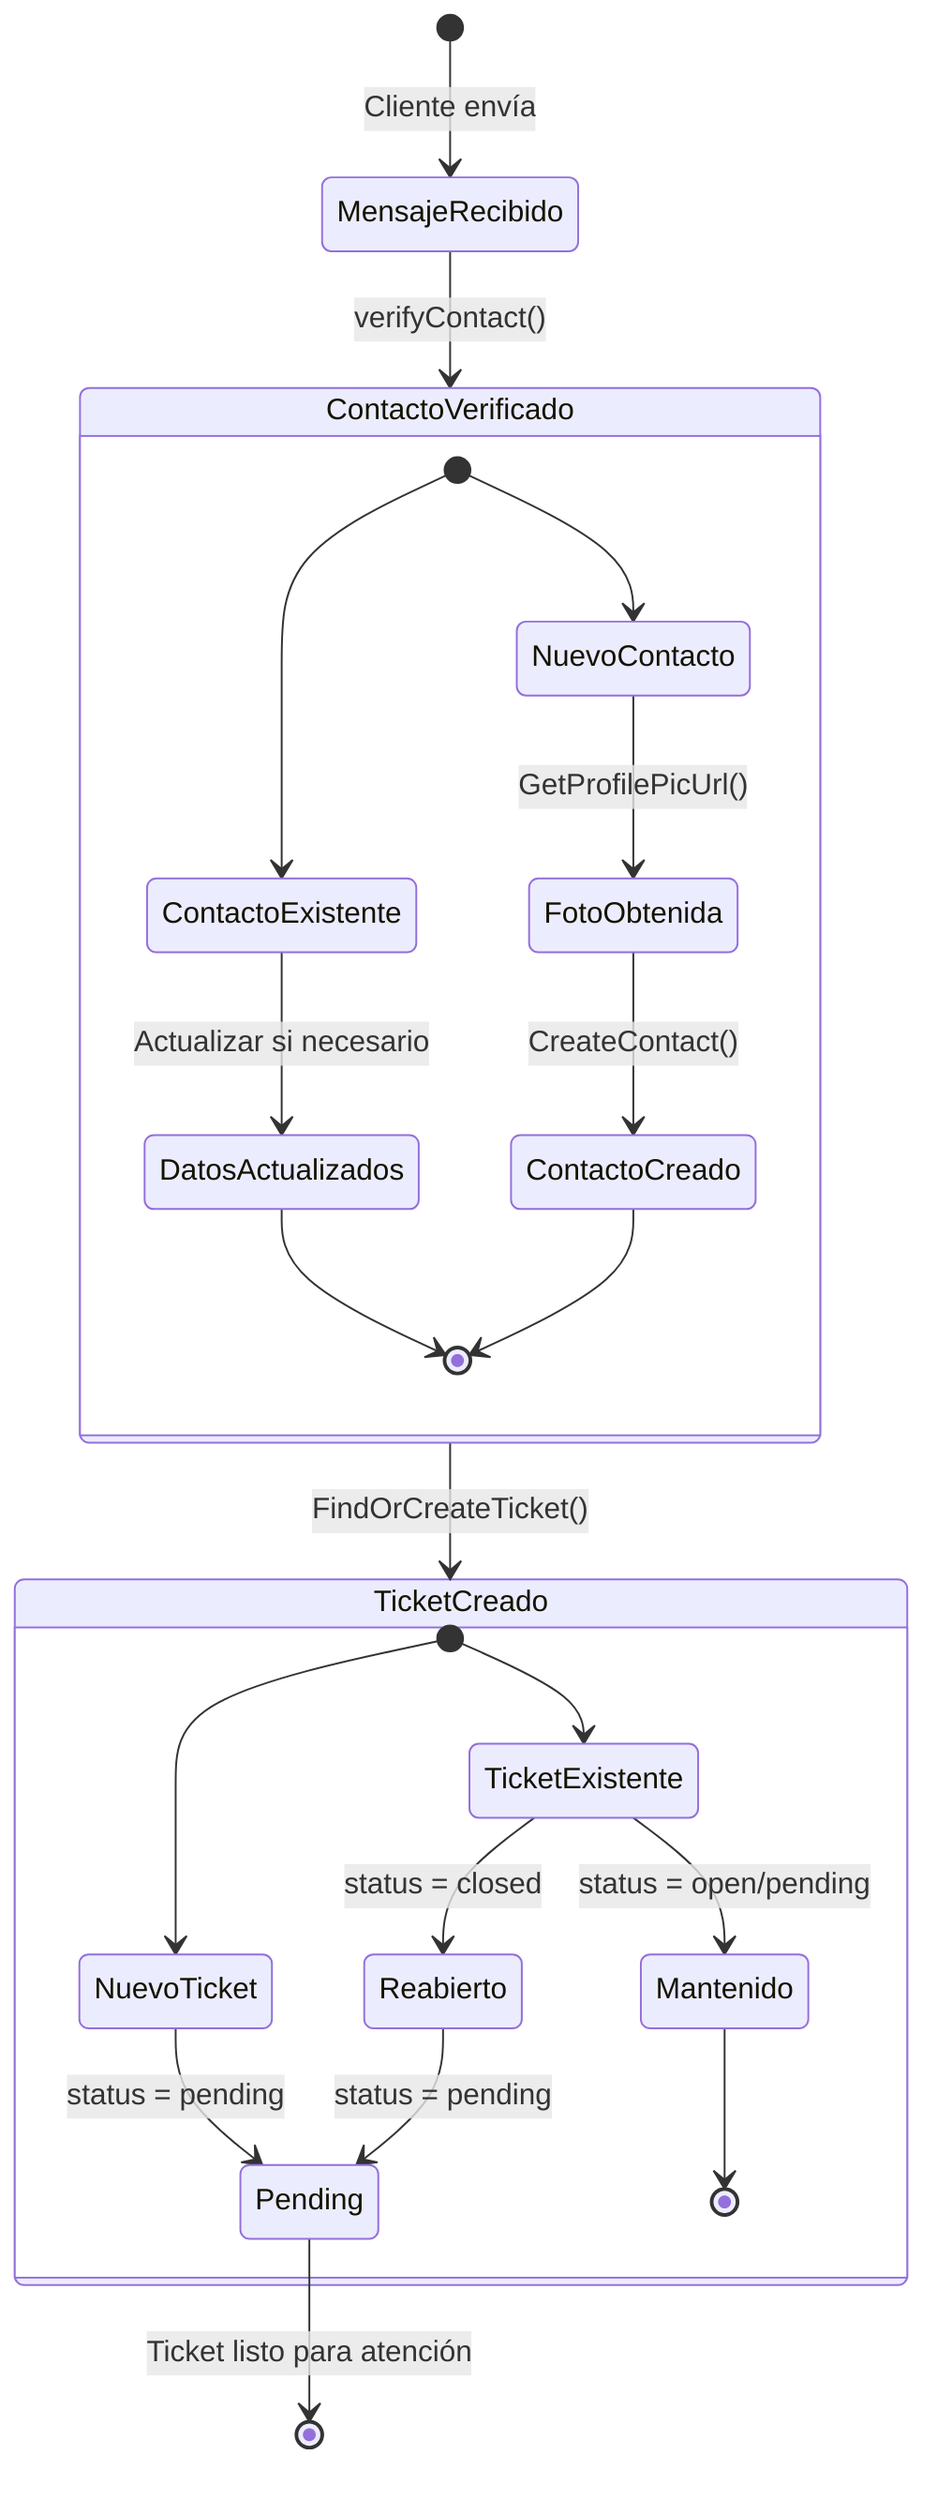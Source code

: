 stateDiagram-v2
    [*] --> MensajeRecibido: Cliente envía
    
    MensajeRecibido --> ContactoVerificado: verifyContact()
    ContactoVerificado --> TicketCreado: FindOrCreateTicket()
    
    state TicketCreado {
        [*] --> NuevoTicket
        [*] --> TicketExistente
        
        NuevoTicket --> Pending: status = pending
        TicketExistente --> Reabierto: status = closed
        TicketExistente --> Mantenido: status = open/pending
        
        Reabierto --> Pending: status = pending
        Mantenido --> [*]
    }
    
    Pending --> [*]: Ticket listo para atención
    
    state ContactoVerificado {
        [*] --> NuevoContacto
        [*] --> ContactoExistente
        
        NuevoContacto --> FotoObtenida: GetProfilePicUrl()
        ContactoExistente --> DatosActualizados: Actualizar si necesario
        
        FotoObtenida --> ContactoCreado: CreateContact()
        DatosActualizados --> [*]
        ContactoCreado --> [*]
    }